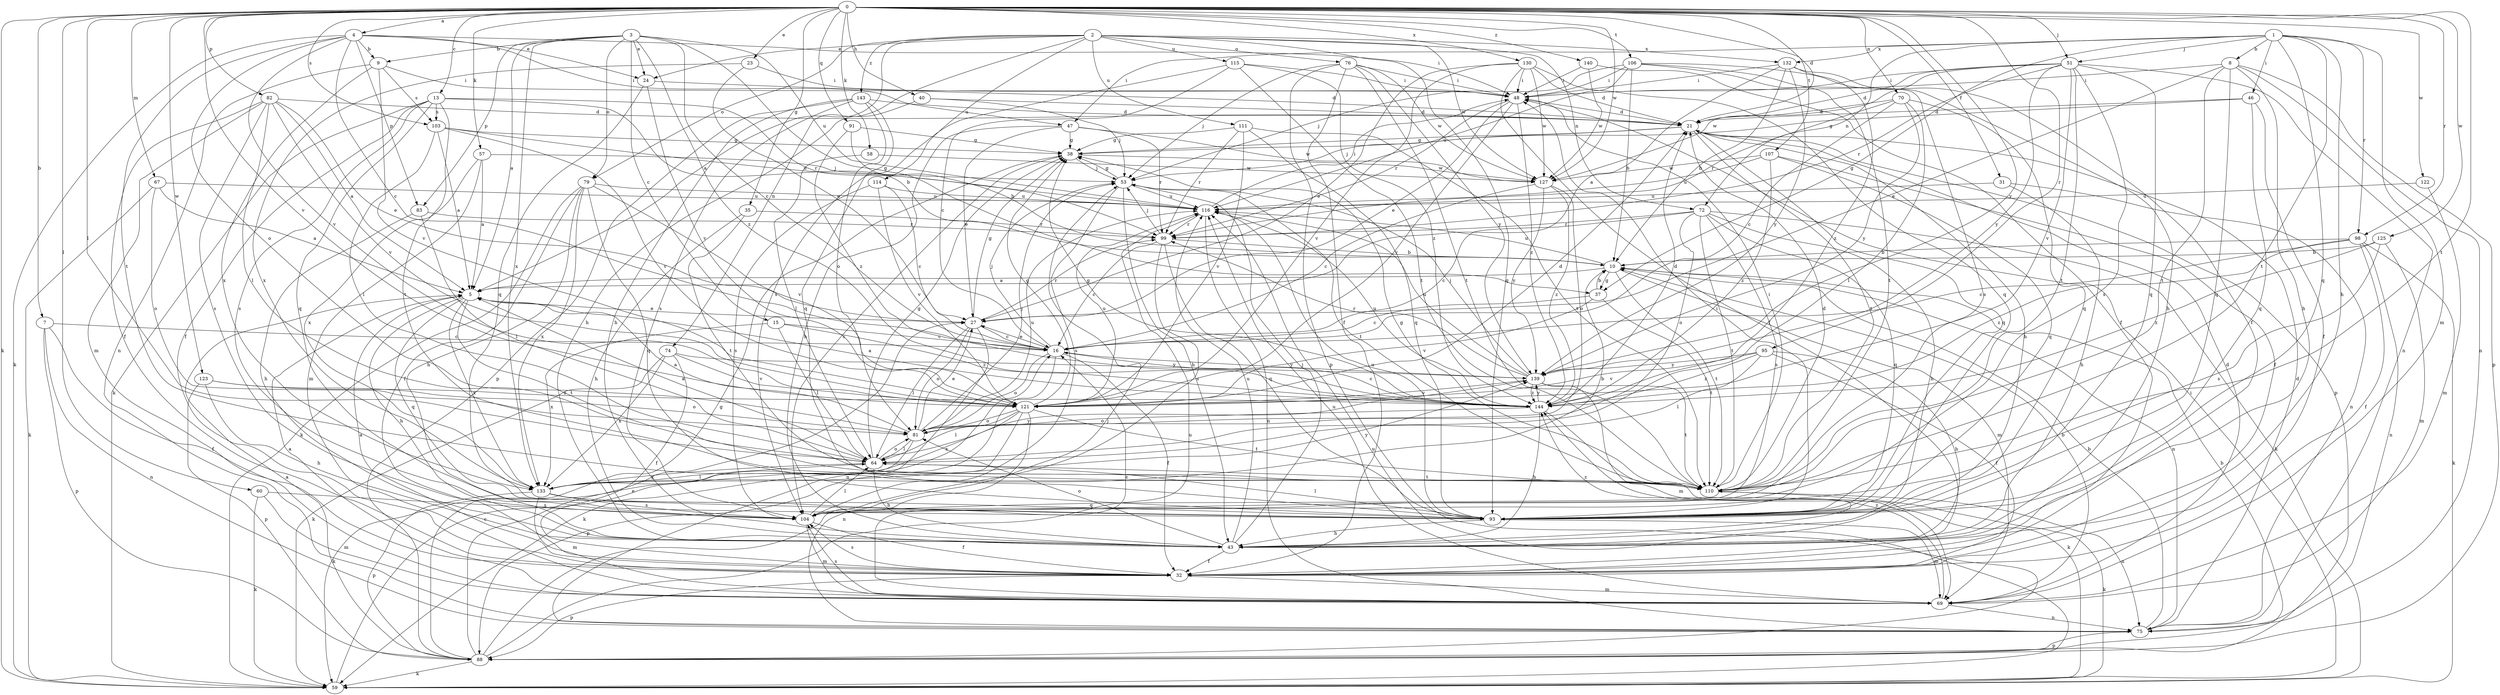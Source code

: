 strict digraph  {
0;
1;
2;
3;
4;
5;
7;
8;
9;
10;
13;
15;
16;
21;
23;
24;
27;
31;
32;
35;
37;
38;
40;
43;
46;
47;
48;
51;
53;
57;
58;
59;
60;
64;
67;
69;
70;
72;
74;
75;
76;
79;
81;
82;
83;
88;
91;
93;
95;
98;
99;
103;
104;
106;
107;
110;
111;
114;
115;
116;
121;
122;
123;
125;
127;
130;
132;
133;
139;
140;
143;
144;
0 -> 4  [label=a];
0 -> 7  [label=b];
0 -> 13  [label=c];
0 -> 21  [label=d];
0 -> 23  [label=e];
0 -> 31  [label=f];
0 -> 35  [label=g];
0 -> 40  [label=h];
0 -> 51  [label=j];
0 -> 57  [label=k];
0 -> 58  [label=k];
0 -> 59  [label=k];
0 -> 60  [label=l];
0 -> 64  [label=l];
0 -> 67  [label=m];
0 -> 70  [label=n];
0 -> 82  [label=p];
0 -> 91  [label=q];
0 -> 95  [label=r];
0 -> 98  [label=r];
0 -> 103  [label=s];
0 -> 106  [label=t];
0 -> 107  [label=t];
0 -> 110  [label=t];
0 -> 121  [label=v];
0 -> 122  [label=w];
0 -> 123  [label=w];
0 -> 125  [label=w];
0 -> 127  [label=w];
0 -> 130  [label=x];
0 -> 139  [label=y];
0 -> 140  [label=z];
1 -> 8  [label=b];
1 -> 37  [label=g];
1 -> 43  [label=h];
1 -> 46  [label=i];
1 -> 47  [label=i];
1 -> 51  [label=j];
1 -> 69  [label=m];
1 -> 72  [label=n];
1 -> 93  [label=q];
1 -> 98  [label=r];
1 -> 110  [label=t];
1 -> 132  [label=x];
2 -> 5  [label=a];
2 -> 24  [label=e];
2 -> 72  [label=n];
2 -> 74  [label=n];
2 -> 76  [label=o];
2 -> 79  [label=o];
2 -> 93  [label=q];
2 -> 111  [label=u];
2 -> 114  [label=u];
2 -> 115  [label=u];
2 -> 127  [label=w];
2 -> 132  [label=x];
2 -> 143  [label=z];
3 -> 5  [label=a];
3 -> 9  [label=b];
3 -> 15  [label=c];
3 -> 16  [label=c];
3 -> 24  [label=e];
3 -> 37  [label=g];
3 -> 79  [label=o];
3 -> 83  [label=p];
3 -> 116  [label=u];
3 -> 133  [label=x];
3 -> 144  [label=z];
4 -> 9  [label=b];
4 -> 16  [label=c];
4 -> 24  [label=e];
4 -> 47  [label=i];
4 -> 48  [label=i];
4 -> 59  [label=k];
4 -> 81  [label=o];
4 -> 83  [label=p];
4 -> 110  [label=t];
4 -> 121  [label=v];
5 -> 27  [label=e];
5 -> 43  [label=h];
5 -> 93  [label=q];
5 -> 110  [label=t];
5 -> 133  [label=x];
7 -> 16  [label=c];
7 -> 32  [label=f];
7 -> 75  [label=n];
7 -> 88  [label=p];
8 -> 27  [label=e];
8 -> 43  [label=h];
8 -> 48  [label=i];
8 -> 75  [label=n];
8 -> 88  [label=p];
8 -> 93  [label=q];
8 -> 110  [label=t];
9 -> 48  [label=i];
9 -> 75  [label=n];
9 -> 103  [label=s];
9 -> 121  [label=v];
9 -> 133  [label=x];
10 -> 5  [label=a];
10 -> 37  [label=g];
10 -> 69  [label=m];
10 -> 75  [label=n];
10 -> 110  [label=t];
10 -> 116  [label=u];
13 -> 10  [label=b];
13 -> 32  [label=f];
13 -> 59  [label=k];
13 -> 93  [label=q];
13 -> 99  [label=r];
13 -> 103  [label=s];
13 -> 104  [label=s];
13 -> 110  [label=t];
15 -> 16  [label=c];
15 -> 64  [label=l];
15 -> 133  [label=x];
15 -> 144  [label=z];
16 -> 27  [label=e];
16 -> 32  [label=f];
16 -> 53  [label=j];
16 -> 59  [label=k];
16 -> 81  [label=o];
16 -> 139  [label=y];
21 -> 38  [label=g];
21 -> 43  [label=h];
21 -> 53  [label=j];
21 -> 88  [label=p];
21 -> 93  [label=q];
21 -> 110  [label=t];
23 -> 27  [label=e];
23 -> 48  [label=i];
23 -> 133  [label=x];
24 -> 21  [label=d];
24 -> 93  [label=q];
24 -> 121  [label=v];
27 -> 16  [label=c];
27 -> 38  [label=g];
27 -> 64  [label=l];
27 -> 75  [label=n];
27 -> 81  [label=o];
27 -> 99  [label=r];
31 -> 43  [label=h];
31 -> 75  [label=n];
31 -> 116  [label=u];
32 -> 5  [label=a];
32 -> 69  [label=m];
32 -> 88  [label=p];
32 -> 104  [label=s];
35 -> 43  [label=h];
35 -> 99  [label=r];
35 -> 110  [label=t];
37 -> 10  [label=b];
37 -> 16  [label=c];
37 -> 110  [label=t];
37 -> 121  [label=v];
38 -> 53  [label=j];
38 -> 104  [label=s];
38 -> 127  [label=w];
40 -> 21  [label=d];
40 -> 43  [label=h];
40 -> 53  [label=j];
43 -> 32  [label=f];
43 -> 53  [label=j];
43 -> 81  [label=o];
43 -> 116  [label=u];
43 -> 144  [label=z];
46 -> 21  [label=d];
46 -> 32  [label=f];
46 -> 38  [label=g];
46 -> 93  [label=q];
47 -> 27  [label=e];
47 -> 38  [label=g];
47 -> 43  [label=h];
47 -> 99  [label=r];
47 -> 127  [label=w];
48 -> 21  [label=d];
48 -> 27  [label=e];
48 -> 99  [label=r];
48 -> 121  [label=v];
48 -> 144  [label=z];
51 -> 21  [label=d];
51 -> 48  [label=i];
51 -> 75  [label=n];
51 -> 93  [label=q];
51 -> 99  [label=r];
51 -> 104  [label=s];
51 -> 110  [label=t];
51 -> 121  [label=v];
51 -> 127  [label=w];
51 -> 139  [label=y];
53 -> 38  [label=g];
53 -> 43  [label=h];
53 -> 104  [label=s];
53 -> 110  [label=t];
53 -> 116  [label=u];
57 -> 5  [label=a];
57 -> 53  [label=j];
57 -> 69  [label=m];
57 -> 133  [label=x];
58 -> 64  [label=l];
58 -> 127  [label=w];
59 -> 16  [label=c];
59 -> 48  [label=i];
59 -> 116  [label=u];
60 -> 59  [label=k];
60 -> 69  [label=m];
60 -> 104  [label=s];
64 -> 5  [label=a];
64 -> 38  [label=g];
64 -> 43  [label=h];
64 -> 81  [label=o];
64 -> 110  [label=t];
64 -> 133  [label=x];
64 -> 139  [label=y];
67 -> 5  [label=a];
67 -> 59  [label=k];
67 -> 81  [label=o];
67 -> 116  [label=u];
69 -> 5  [label=a];
69 -> 10  [label=b];
69 -> 16  [label=c];
69 -> 21  [label=d];
69 -> 75  [label=n];
69 -> 104  [label=s];
69 -> 116  [label=u];
69 -> 144  [label=z];
70 -> 16  [label=c];
70 -> 21  [label=d];
70 -> 64  [label=l];
70 -> 93  [label=q];
70 -> 99  [label=r];
70 -> 139  [label=y];
72 -> 16  [label=c];
72 -> 43  [label=h];
72 -> 59  [label=k];
72 -> 81  [label=o];
72 -> 93  [label=q];
72 -> 99  [label=r];
72 -> 104  [label=s];
72 -> 110  [label=t];
74 -> 32  [label=f];
74 -> 59  [label=k];
74 -> 121  [label=v];
74 -> 133  [label=x];
74 -> 139  [label=y];
75 -> 10  [label=b];
75 -> 21  [label=d];
75 -> 88  [label=p];
76 -> 32  [label=f];
76 -> 48  [label=i];
76 -> 53  [label=j];
76 -> 88  [label=p];
76 -> 110  [label=t];
76 -> 127  [label=w];
76 -> 139  [label=y];
79 -> 32  [label=f];
79 -> 43  [label=h];
79 -> 59  [label=k];
79 -> 93  [label=q];
79 -> 116  [label=u];
79 -> 121  [label=v];
79 -> 133  [label=x];
81 -> 5  [label=a];
81 -> 27  [label=e];
81 -> 53  [label=j];
81 -> 59  [label=k];
81 -> 64  [label=l];
81 -> 116  [label=u];
82 -> 5  [label=a];
82 -> 21  [label=d];
82 -> 27  [label=e];
82 -> 32  [label=f];
82 -> 64  [label=l];
82 -> 69  [label=m];
82 -> 104  [label=s];
82 -> 121  [label=v];
83 -> 43  [label=h];
83 -> 64  [label=l];
83 -> 99  [label=r];
88 -> 5  [label=a];
88 -> 10  [label=b];
88 -> 27  [label=e];
88 -> 38  [label=g];
88 -> 53  [label=j];
88 -> 59  [label=k];
88 -> 116  [label=u];
91 -> 10  [label=b];
91 -> 38  [label=g];
91 -> 144  [label=z];
93 -> 43  [label=h];
93 -> 48  [label=i];
93 -> 64  [label=l];
93 -> 69  [label=m];
93 -> 116  [label=u];
95 -> 32  [label=f];
95 -> 43  [label=h];
95 -> 64  [label=l];
95 -> 121  [label=v];
95 -> 139  [label=y];
95 -> 144  [label=z];
98 -> 10  [label=b];
98 -> 16  [label=c];
98 -> 32  [label=f];
98 -> 59  [label=k];
98 -> 75  [label=n];
98 -> 144  [label=z];
99 -> 10  [label=b];
99 -> 16  [label=c];
99 -> 53  [label=j];
99 -> 93  [label=q];
99 -> 104  [label=s];
103 -> 5  [label=a];
103 -> 38  [label=g];
103 -> 64  [label=l];
103 -> 116  [label=u];
103 -> 121  [label=v];
104 -> 32  [label=f];
104 -> 64  [label=l];
104 -> 69  [label=m];
106 -> 10  [label=b];
106 -> 32  [label=f];
106 -> 48  [label=i];
106 -> 53  [label=j];
106 -> 104  [label=s];
106 -> 110  [label=t];
106 -> 116  [label=u];
107 -> 32  [label=f];
107 -> 93  [label=q];
107 -> 116  [label=u];
107 -> 127  [label=w];
107 -> 144  [label=z];
110 -> 21  [label=d];
110 -> 38  [label=g];
110 -> 48  [label=i];
110 -> 59  [label=k];
110 -> 75  [label=n];
111 -> 38  [label=g];
111 -> 93  [label=q];
111 -> 99  [label=r];
111 -> 110  [label=t];
111 -> 121  [label=v];
114 -> 16  [label=c];
114 -> 104  [label=s];
114 -> 116  [label=u];
114 -> 121  [label=v];
115 -> 16  [label=c];
115 -> 48  [label=i];
115 -> 104  [label=s];
115 -> 110  [label=t];
115 -> 144  [label=z];
116 -> 48  [label=i];
116 -> 75  [label=n];
116 -> 99  [label=r];
121 -> 21  [label=d];
121 -> 38  [label=g];
121 -> 64  [label=l];
121 -> 75  [label=n];
121 -> 81  [label=o];
121 -> 88  [label=p];
121 -> 110  [label=t];
121 -> 116  [label=u];
121 -> 133  [label=x];
122 -> 69  [label=m];
122 -> 116  [label=u];
123 -> 43  [label=h];
123 -> 81  [label=o];
123 -> 88  [label=p];
123 -> 144  [label=z];
125 -> 10  [label=b];
125 -> 69  [label=m];
125 -> 104  [label=s];
125 -> 144  [label=z];
127 -> 16  [label=c];
127 -> 81  [label=o];
127 -> 139  [label=y];
127 -> 144  [label=z];
130 -> 21  [label=d];
130 -> 27  [label=e];
130 -> 32  [label=f];
130 -> 48  [label=i];
130 -> 93  [label=q];
130 -> 121  [label=v];
130 -> 127  [label=w];
132 -> 5  [label=a];
132 -> 10  [label=b];
132 -> 43  [label=h];
132 -> 48  [label=i];
132 -> 139  [label=y];
132 -> 144  [label=z];
133 -> 10  [label=b];
133 -> 64  [label=l];
133 -> 69  [label=m];
133 -> 88  [label=p];
133 -> 93  [label=q];
133 -> 104  [label=s];
133 -> 139  [label=y];
139 -> 53  [label=j];
139 -> 69  [label=m];
139 -> 99  [label=r];
139 -> 110  [label=t];
139 -> 116  [label=u];
139 -> 121  [label=v];
139 -> 144  [label=z];
140 -> 32  [label=f];
140 -> 48  [label=i];
140 -> 127  [label=w];
143 -> 21  [label=d];
143 -> 43  [label=h];
143 -> 81  [label=o];
143 -> 88  [label=p];
143 -> 93  [label=q];
143 -> 104  [label=s];
144 -> 5  [label=a];
144 -> 16  [label=c];
144 -> 21  [label=d];
144 -> 38  [label=g];
144 -> 43  [label=h];
144 -> 59  [label=k];
144 -> 81  [label=o];
144 -> 116  [label=u];
144 -> 139  [label=y];
}
